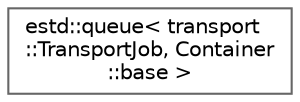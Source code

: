 digraph "Graphical Class Hierarchy"
{
 // LATEX_PDF_SIZE
  bgcolor="transparent";
  edge [fontname=Helvetica,fontsize=10,labelfontname=Helvetica,labelfontsize=10];
  node [fontname=Helvetica,fontsize=10,shape=box,height=0.2,width=0.4];
  rankdir="LR";
  Node0 [id="Node000000",label="estd::queue\< transport\l::TransportJob, Container\l::base \>",height=0.2,width=0.4,color="grey40", fillcolor="white", style="filled",URL="$d8/dd2/classestd_1_1queue.html",tooltip=" "];
}
